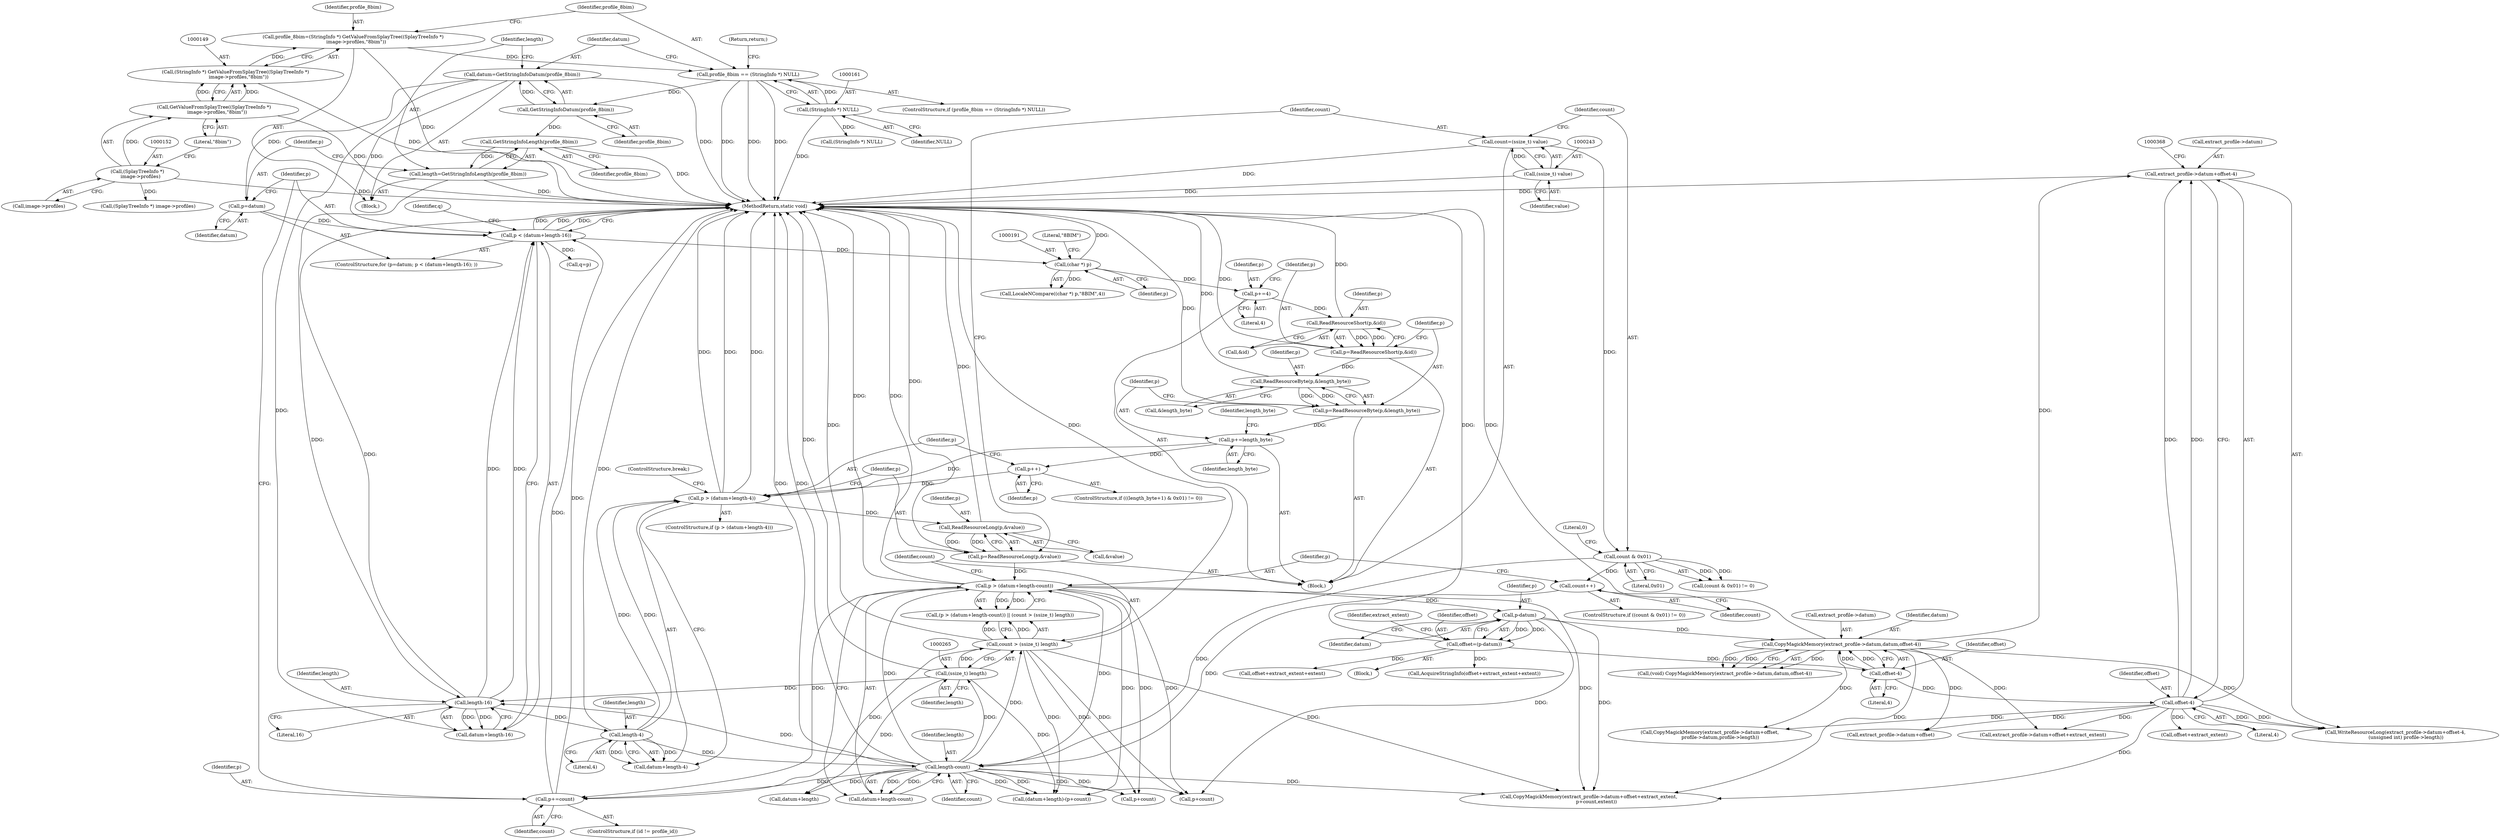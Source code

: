 digraph "0_ImageMagick_478cce544fdf1de882d78381768458f397964453@pointer" {
"1000360" [label="(Call,extract_profile->datum+offset-4)"];
"1000349" [label="(Call,CopyMagickMemory(extract_profile->datum,datum,offset-4))"];
"1000323" [label="(Call,p-datum)"];
"1000255" [label="(Call,p > (datum+length-count))"];
"1000234" [label="(Call,p=ReadResourceLong(p,&value))"];
"1000236" [label="(Call,ReadResourceLong(p,&value))"];
"1000226" [label="(Call,p > (datum+length-4))"];
"1000212" [label="(Call,p+=length_byte)"];
"1000206" [label="(Call,p=ReadResourceByte(p,&length_byte))"];
"1000208" [label="(Call,ReadResourceByte(p,&length_byte))"];
"1000200" [label="(Call,p=ReadResourceShort(p,&id))"];
"1000202" [label="(Call,ReadResourceShort(p,&id))"];
"1000197" [label="(Call,p+=4)"];
"1000190" [label="(Call,(char *) p)"];
"1000176" [label="(Call,p < (datum+length-16))"];
"1000272" [label="(Call,p+=count)"];
"1000262" [label="(Call,count > (ssize_t) length)"];
"1000259" [label="(Call,length-count)"];
"1000230" [label="(Call,length-4)"];
"1000180" [label="(Call,length-16)"];
"1000168" [label="(Call,length=GetStringInfoLength(profile_8bim))"];
"1000170" [label="(Call,GetStringInfoLength(profile_8bim))"];
"1000166" [label="(Call,GetStringInfoDatum(profile_8bim))"];
"1000158" [label="(Call,profile_8bim == (StringInfo *) NULL)"];
"1000146" [label="(Call,profile_8bim=(StringInfo *) GetValueFromSplayTree((SplayTreeInfo *)\n    image->profiles,\"8bim\"))"];
"1000148" [label="(Call,(StringInfo *) GetValueFromSplayTree((SplayTreeInfo *)\n    image->profiles,\"8bim\"))"];
"1000150" [label="(Call,GetValueFromSplayTree((SplayTreeInfo *)\n    image->profiles,\"8bim\"))"];
"1000151" [label="(Call,(SplayTreeInfo *)\n    image->profiles)"];
"1000160" [label="(Call,(StringInfo *) NULL)"];
"1000264" [label="(Call,(ssize_t) length)"];
"1000247" [label="(Call,count & 0x01)"];
"1000240" [label="(Call,count=(ssize_t) value)"];
"1000242" [label="(Call,(ssize_t) value)"];
"1000251" [label="(Call,count++)"];
"1000173" [label="(Call,p=datum)"];
"1000164" [label="(Call,datum=GetStringInfoDatum(profile_8bim))"];
"1000223" [label="(Call,p++)"];
"1000354" [label="(Call,offset-4)"];
"1000321" [label="(Call,offset=(p-datum))"];
"1000364" [label="(Call,offset-4)"];
"1000249" [label="(Literal,0x01)"];
"1000365" [label="(Identifier,offset)"];
"1000189" [label="(Call,LocaleNCompare((char *) p,\"8BIM\",4))"];
"1000274" [label="(Identifier,count)"];
"1000199" [label="(Literal,4)"];
"1000235" [label="(Identifier,p)"];
"1000197" [label="(Call,p+=4)"];
"1000375" [label="(Call,extract_profile->datum+offset)"];
"1000286" [label="(Call,(datum+length)-(p+count))"];
"1000180" [label="(Call,length-16)"];
"1000207" [label="(Identifier,p)"];
"1000230" [label="(Call,length-4)"];
"1000254" [label="(Call,(p > (datum+length-count)) || (count > (ssize_t) length))"];
"1000176" [label="(Call,p < (datum+length-16))"];
"1000175" [label="(Identifier,datum)"];
"1000158" [label="(Call,profile_8bim == (StringInfo *) NULL)"];
"1000360" [label="(Call,extract_profile->datum+offset-4)"];
"1000403" [label="(Call,(SplayTreeInfo *) image->profiles)"];
"1000162" [label="(Identifier,NULL)"];
"1000104" [label="(Block,)"];
"1000153" [label="(Call,image->profiles)"];
"1000290" [label="(Call,p+count)"];
"1000361" [label="(Call,extract_profile->datum)"];
"1000226" [label="(Call,p > (datum+length-4))"];
"1000206" [label="(Call,p=ReadResourceByte(p,&length_byte))"];
"1000204" [label="(Call,&id)"];
"1000359" [label="(Call,WriteResourceLong(extract_profile->datum+offset-4,\n              (unsigned int) profile->length))"];
"1000182" [label="(Literal,16)"];
"1000232" [label="(Literal,4)"];
"1000356" [label="(Literal,4)"];
"1000266" [label="(Identifier,length)"];
"1000212" [label="(Call,p+=length_byte)"];
"1000354" [label="(Call,offset-4)"];
"1000174" [label="(Identifier,p)"];
"1000256" [label="(Identifier,p)"];
"1000236" [label="(Call,ReadResourceLong(p,&value))"];
"1000178" [label="(Call,datum+length-16)"];
"1000255" [label="(Call,p > (datum+length-count))"];
"1000323" [label="(Call,p-datum)"];
"1000173" [label="(Call,p=datum)"];
"1000147" [label="(Identifier,profile_8bim)"];
"1000322" [label="(Identifier,offset)"];
"1000150" [label="(Call,GetValueFromSplayTree((SplayTreeInfo *)\n    image->profiles,\"8bim\"))"];
"1000389" [label="(Call,extract_profile->datum+offset+extract_extent)"];
"1000227" [label="(Identifier,p)"];
"1000200" [label="(Call,p=ReadResourceShort(p,&id))"];
"1000349" [label="(Call,CopyMagickMemory(extract_profile->datum,datum,offset-4))"];
"1000159" [label="(Identifier,profile_8bim)"];
"1000366" [label="(Literal,4)"];
"1000165" [label="(Identifier,datum)"];
"1000246" [label="(Call,(count & 0x01) != 0)"];
"1000238" [label="(Call,&value)"];
"1000224" [label="(Identifier,p)"];
"1000172" [label="(ControlStructure,for (p=datum; p < (datum+length-16); ))"];
"1000259" [label="(Call,length-count)"];
"1000231" [label="(Identifier,length)"];
"1000353" [label="(Identifier,datum)"];
"1000201" [label="(Identifier,p)"];
"1000234" [label="(Call,p=ReadResourceLong(p,&value))"];
"1000209" [label="(Identifier,p)"];
"1000393" [label="(Call,offset+extract_extent)"];
"1000169" [label="(Identifier,length)"];
"1000164" [label="(Call,datum=GetStringInfoDatum(profile_8bim))"];
"1000160" [label="(Call,(StringInfo *) NULL)"];
"1000417" [label="(MethodReturn,static void)"];
"1000324" [label="(Identifier,p)"];
"1000268" [label="(ControlStructure,if (id != profile_id))"];
"1000184" [label="(Call,q=p)"];
"1000355" [label="(Identifier,offset)"];
"1000244" [label="(Identifier,value)"];
"1000151" [label="(Call,(SplayTreeInfo *)\n    image->profiles)"];
"1000237" [label="(Identifier,p)"];
"1000264" [label="(Call,(ssize_t) length)"];
"1000166" [label="(Call,GetStringInfoDatum(profile_8bim))"];
"1000325" [label="(Identifier,datum)"];
"1000240" [label="(Call,count=(ssize_t) value)"];
"1000396" [label="(Call,p+count)"];
"1000193" [label="(Literal,\"8BIM\")"];
"1000190" [label="(Call,(char *) p)"];
"1000208" [label="(Call,ReadResourceByte(p,&length_byte))"];
"1000342" [label="(Call,offset+extract_extent+extent)"];
"1000156" [label="(Literal,\"8bim\")"];
"1000320" [label="(Block,)"];
"1000257" [label="(Call,datum+length-count)"];
"1000263" [label="(Identifier,count)"];
"1000272" [label="(Call,p+=count)"];
"1000241" [label="(Identifier,count)"];
"1000198" [label="(Identifier,p)"];
"1000192" [label="(Identifier,p)"];
"1000183" [label="(Block,)"];
"1000210" [label="(Call,&length_byte)"];
"1000364" [label="(Call,offset-4)"];
"1000214" [label="(Identifier,length_byte)"];
"1000185" [label="(Identifier,q)"];
"1000203" [label="(Identifier,p)"];
"1000177" [label="(Identifier,p)"];
"1000233" [label="(ControlStructure,break;)"];
"1000252" [label="(Identifier,count)"];
"1000296" [label="(Call,(StringInfo *) NULL)"];
"1000202" [label="(Call,ReadResourceShort(p,&id))"];
"1000171" [label="(Identifier,profile_8bim)"];
"1000248" [label="(Identifier,count)"];
"1000146" [label="(Call,profile_8bim=(StringInfo *) GetValueFromSplayTree((SplayTreeInfo *)\n    image->profiles,\"8bim\"))"];
"1000327" [label="(Identifier,extract_extent)"];
"1000247" [label="(Call,count & 0x01)"];
"1000219" [label="(Identifier,length_byte)"];
"1000170" [label="(Call,GetStringInfoLength(profile_8bim))"];
"1000163" [label="(Return,return;)"];
"1000223" [label="(Call,p++)"];
"1000157" [label="(ControlStructure,if (profile_8bim == (StringInfo *) NULL))"];
"1000347" [label="(Call,(void) CopyMagickMemory(extract_profile->datum,datum,offset-4))"];
"1000242" [label="(Call,(ssize_t) value)"];
"1000251" [label="(Call,count++)"];
"1000167" [label="(Identifier,profile_8bim)"];
"1000225" [label="(ControlStructure,if (p > (datum+length-4)))"];
"1000213" [label="(Identifier,p)"];
"1000260" [label="(Identifier,length)"];
"1000388" [label="(Call,CopyMagickMemory(extract_profile->datum+offset+extract_extent,\n          p+count,extent))"];
"1000262" [label="(Call,count > (ssize_t) length)"];
"1000168" [label="(Call,length=GetStringInfoLength(profile_8bim))"];
"1000287" [label="(Call,datum+length)"];
"1000350" [label="(Call,extract_profile->datum)"];
"1000228" [label="(Call,datum+length-4)"];
"1000273" [label="(Identifier,p)"];
"1000261" [label="(Identifier,count)"];
"1000321" [label="(Call,offset=(p-datum))"];
"1000181" [label="(Identifier,length)"];
"1000245" [label="(ControlStructure,if ((count & 0x01) != 0))"];
"1000341" [label="(Call,AcquireStringInfo(offset+extract_extent+extent))"];
"1000250" [label="(Literal,0)"];
"1000148" [label="(Call,(StringInfo *) GetValueFromSplayTree((SplayTreeInfo *)\n    image->profiles,\"8bim\"))"];
"1000215" [label="(ControlStructure,if (((length_byte+1) & 0x01) != 0))"];
"1000374" [label="(Call,CopyMagickMemory(extract_profile->datum+offset,\n              profile->datum,profile->length))"];
"1000360" -> "1000359"  [label="AST: "];
"1000360" -> "1000364"  [label="CFG: "];
"1000361" -> "1000360"  [label="AST: "];
"1000364" -> "1000360"  [label="AST: "];
"1000368" -> "1000360"  [label="CFG: "];
"1000360" -> "1000417"  [label="DDG: "];
"1000349" -> "1000360"  [label="DDG: "];
"1000364" -> "1000360"  [label="DDG: "];
"1000364" -> "1000360"  [label="DDG: "];
"1000349" -> "1000347"  [label="AST: "];
"1000349" -> "1000354"  [label="CFG: "];
"1000350" -> "1000349"  [label="AST: "];
"1000353" -> "1000349"  [label="AST: "];
"1000354" -> "1000349"  [label="AST: "];
"1000347" -> "1000349"  [label="CFG: "];
"1000349" -> "1000417"  [label="DDG: "];
"1000349" -> "1000347"  [label="DDG: "];
"1000349" -> "1000347"  [label="DDG: "];
"1000349" -> "1000347"  [label="DDG: "];
"1000323" -> "1000349"  [label="DDG: "];
"1000354" -> "1000349"  [label="DDG: "];
"1000354" -> "1000349"  [label="DDG: "];
"1000349" -> "1000359"  [label="DDG: "];
"1000349" -> "1000374"  [label="DDG: "];
"1000349" -> "1000375"  [label="DDG: "];
"1000349" -> "1000388"  [label="DDG: "];
"1000349" -> "1000389"  [label="DDG: "];
"1000323" -> "1000321"  [label="AST: "];
"1000323" -> "1000325"  [label="CFG: "];
"1000324" -> "1000323"  [label="AST: "];
"1000325" -> "1000323"  [label="AST: "];
"1000321" -> "1000323"  [label="CFG: "];
"1000323" -> "1000321"  [label="DDG: "];
"1000323" -> "1000321"  [label="DDG: "];
"1000255" -> "1000323"  [label="DDG: "];
"1000323" -> "1000388"  [label="DDG: "];
"1000323" -> "1000396"  [label="DDG: "];
"1000255" -> "1000254"  [label="AST: "];
"1000255" -> "1000257"  [label="CFG: "];
"1000256" -> "1000255"  [label="AST: "];
"1000257" -> "1000255"  [label="AST: "];
"1000263" -> "1000255"  [label="CFG: "];
"1000254" -> "1000255"  [label="CFG: "];
"1000255" -> "1000417"  [label="DDG: "];
"1000255" -> "1000417"  [label="DDG: "];
"1000255" -> "1000254"  [label="DDG: "];
"1000255" -> "1000254"  [label="DDG: "];
"1000234" -> "1000255"  [label="DDG: "];
"1000259" -> "1000255"  [label="DDG: "];
"1000259" -> "1000255"  [label="DDG: "];
"1000255" -> "1000272"  [label="DDG: "];
"1000255" -> "1000286"  [label="DDG: "];
"1000255" -> "1000290"  [label="DDG: "];
"1000255" -> "1000388"  [label="DDG: "];
"1000255" -> "1000396"  [label="DDG: "];
"1000234" -> "1000183"  [label="AST: "];
"1000234" -> "1000236"  [label="CFG: "];
"1000235" -> "1000234"  [label="AST: "];
"1000236" -> "1000234"  [label="AST: "];
"1000241" -> "1000234"  [label="CFG: "];
"1000234" -> "1000417"  [label="DDG: "];
"1000236" -> "1000234"  [label="DDG: "];
"1000236" -> "1000234"  [label="DDG: "];
"1000236" -> "1000238"  [label="CFG: "];
"1000237" -> "1000236"  [label="AST: "];
"1000238" -> "1000236"  [label="AST: "];
"1000236" -> "1000417"  [label="DDG: "];
"1000226" -> "1000236"  [label="DDG: "];
"1000226" -> "1000225"  [label="AST: "];
"1000226" -> "1000228"  [label="CFG: "];
"1000227" -> "1000226"  [label="AST: "];
"1000228" -> "1000226"  [label="AST: "];
"1000233" -> "1000226"  [label="CFG: "];
"1000235" -> "1000226"  [label="CFG: "];
"1000226" -> "1000417"  [label="DDG: "];
"1000226" -> "1000417"  [label="DDG: "];
"1000226" -> "1000417"  [label="DDG: "];
"1000212" -> "1000226"  [label="DDG: "];
"1000223" -> "1000226"  [label="DDG: "];
"1000230" -> "1000226"  [label="DDG: "];
"1000230" -> "1000226"  [label="DDG: "];
"1000212" -> "1000183"  [label="AST: "];
"1000212" -> "1000214"  [label="CFG: "];
"1000213" -> "1000212"  [label="AST: "];
"1000214" -> "1000212"  [label="AST: "];
"1000219" -> "1000212"  [label="CFG: "];
"1000206" -> "1000212"  [label="DDG: "];
"1000212" -> "1000223"  [label="DDG: "];
"1000206" -> "1000183"  [label="AST: "];
"1000206" -> "1000208"  [label="CFG: "];
"1000207" -> "1000206"  [label="AST: "];
"1000208" -> "1000206"  [label="AST: "];
"1000213" -> "1000206"  [label="CFG: "];
"1000206" -> "1000417"  [label="DDG: "];
"1000208" -> "1000206"  [label="DDG: "];
"1000208" -> "1000206"  [label="DDG: "];
"1000208" -> "1000210"  [label="CFG: "];
"1000209" -> "1000208"  [label="AST: "];
"1000210" -> "1000208"  [label="AST: "];
"1000208" -> "1000417"  [label="DDG: "];
"1000200" -> "1000208"  [label="DDG: "];
"1000200" -> "1000183"  [label="AST: "];
"1000200" -> "1000202"  [label="CFG: "];
"1000201" -> "1000200"  [label="AST: "];
"1000202" -> "1000200"  [label="AST: "];
"1000207" -> "1000200"  [label="CFG: "];
"1000200" -> "1000417"  [label="DDG: "];
"1000202" -> "1000200"  [label="DDG: "];
"1000202" -> "1000200"  [label="DDG: "];
"1000202" -> "1000204"  [label="CFG: "];
"1000203" -> "1000202"  [label="AST: "];
"1000204" -> "1000202"  [label="AST: "];
"1000202" -> "1000417"  [label="DDG: "];
"1000197" -> "1000202"  [label="DDG: "];
"1000197" -> "1000183"  [label="AST: "];
"1000197" -> "1000199"  [label="CFG: "];
"1000198" -> "1000197"  [label="AST: "];
"1000199" -> "1000197"  [label="AST: "];
"1000201" -> "1000197"  [label="CFG: "];
"1000190" -> "1000197"  [label="DDG: "];
"1000190" -> "1000189"  [label="AST: "];
"1000190" -> "1000192"  [label="CFG: "];
"1000191" -> "1000190"  [label="AST: "];
"1000192" -> "1000190"  [label="AST: "];
"1000193" -> "1000190"  [label="CFG: "];
"1000190" -> "1000417"  [label="DDG: "];
"1000190" -> "1000189"  [label="DDG: "];
"1000176" -> "1000190"  [label="DDG: "];
"1000176" -> "1000172"  [label="AST: "];
"1000176" -> "1000178"  [label="CFG: "];
"1000177" -> "1000176"  [label="AST: "];
"1000178" -> "1000176"  [label="AST: "];
"1000185" -> "1000176"  [label="CFG: "];
"1000417" -> "1000176"  [label="CFG: "];
"1000176" -> "1000417"  [label="DDG: "];
"1000176" -> "1000417"  [label="DDG: "];
"1000176" -> "1000417"  [label="DDG: "];
"1000272" -> "1000176"  [label="DDG: "];
"1000173" -> "1000176"  [label="DDG: "];
"1000164" -> "1000176"  [label="DDG: "];
"1000180" -> "1000176"  [label="DDG: "];
"1000180" -> "1000176"  [label="DDG: "];
"1000176" -> "1000184"  [label="DDG: "];
"1000272" -> "1000268"  [label="AST: "];
"1000272" -> "1000274"  [label="CFG: "];
"1000273" -> "1000272"  [label="AST: "];
"1000274" -> "1000272"  [label="AST: "];
"1000177" -> "1000272"  [label="CFG: "];
"1000272" -> "1000417"  [label="DDG: "];
"1000262" -> "1000272"  [label="DDG: "];
"1000259" -> "1000272"  [label="DDG: "];
"1000262" -> "1000254"  [label="AST: "];
"1000262" -> "1000264"  [label="CFG: "];
"1000263" -> "1000262"  [label="AST: "];
"1000264" -> "1000262"  [label="AST: "];
"1000254" -> "1000262"  [label="CFG: "];
"1000262" -> "1000417"  [label="DDG: "];
"1000262" -> "1000417"  [label="DDG: "];
"1000262" -> "1000254"  [label="DDG: "];
"1000262" -> "1000254"  [label="DDG: "];
"1000259" -> "1000262"  [label="DDG: "];
"1000264" -> "1000262"  [label="DDG: "];
"1000262" -> "1000286"  [label="DDG: "];
"1000262" -> "1000290"  [label="DDG: "];
"1000262" -> "1000388"  [label="DDG: "];
"1000262" -> "1000396"  [label="DDG: "];
"1000259" -> "1000257"  [label="AST: "];
"1000259" -> "1000261"  [label="CFG: "];
"1000260" -> "1000259"  [label="AST: "];
"1000261" -> "1000259"  [label="AST: "];
"1000257" -> "1000259"  [label="CFG: "];
"1000259" -> "1000417"  [label="DDG: "];
"1000259" -> "1000417"  [label="DDG: "];
"1000259" -> "1000180"  [label="DDG: "];
"1000259" -> "1000257"  [label="DDG: "];
"1000259" -> "1000257"  [label="DDG: "];
"1000230" -> "1000259"  [label="DDG: "];
"1000247" -> "1000259"  [label="DDG: "];
"1000251" -> "1000259"  [label="DDG: "];
"1000259" -> "1000264"  [label="DDG: "];
"1000259" -> "1000286"  [label="DDG: "];
"1000259" -> "1000286"  [label="DDG: "];
"1000259" -> "1000287"  [label="DDG: "];
"1000259" -> "1000290"  [label="DDG: "];
"1000259" -> "1000388"  [label="DDG: "];
"1000259" -> "1000396"  [label="DDG: "];
"1000230" -> "1000228"  [label="AST: "];
"1000230" -> "1000232"  [label="CFG: "];
"1000231" -> "1000230"  [label="AST: "];
"1000232" -> "1000230"  [label="AST: "];
"1000228" -> "1000230"  [label="CFG: "];
"1000230" -> "1000417"  [label="DDG: "];
"1000230" -> "1000228"  [label="DDG: "];
"1000230" -> "1000228"  [label="DDG: "];
"1000180" -> "1000230"  [label="DDG: "];
"1000180" -> "1000178"  [label="AST: "];
"1000180" -> "1000182"  [label="CFG: "];
"1000181" -> "1000180"  [label="AST: "];
"1000182" -> "1000180"  [label="AST: "];
"1000178" -> "1000180"  [label="CFG: "];
"1000180" -> "1000417"  [label="DDG: "];
"1000180" -> "1000178"  [label="DDG: "];
"1000180" -> "1000178"  [label="DDG: "];
"1000168" -> "1000180"  [label="DDG: "];
"1000264" -> "1000180"  [label="DDG: "];
"1000168" -> "1000104"  [label="AST: "];
"1000168" -> "1000170"  [label="CFG: "];
"1000169" -> "1000168"  [label="AST: "];
"1000170" -> "1000168"  [label="AST: "];
"1000174" -> "1000168"  [label="CFG: "];
"1000168" -> "1000417"  [label="DDG: "];
"1000170" -> "1000168"  [label="DDG: "];
"1000170" -> "1000171"  [label="CFG: "];
"1000171" -> "1000170"  [label="AST: "];
"1000170" -> "1000417"  [label="DDG: "];
"1000166" -> "1000170"  [label="DDG: "];
"1000166" -> "1000164"  [label="AST: "];
"1000166" -> "1000167"  [label="CFG: "];
"1000167" -> "1000166"  [label="AST: "];
"1000164" -> "1000166"  [label="CFG: "];
"1000166" -> "1000164"  [label="DDG: "];
"1000158" -> "1000166"  [label="DDG: "];
"1000158" -> "1000157"  [label="AST: "];
"1000158" -> "1000160"  [label="CFG: "];
"1000159" -> "1000158"  [label="AST: "];
"1000160" -> "1000158"  [label="AST: "];
"1000163" -> "1000158"  [label="CFG: "];
"1000165" -> "1000158"  [label="CFG: "];
"1000158" -> "1000417"  [label="DDG: "];
"1000158" -> "1000417"  [label="DDG: "];
"1000158" -> "1000417"  [label="DDG: "];
"1000146" -> "1000158"  [label="DDG: "];
"1000160" -> "1000158"  [label="DDG: "];
"1000146" -> "1000104"  [label="AST: "];
"1000146" -> "1000148"  [label="CFG: "];
"1000147" -> "1000146"  [label="AST: "];
"1000148" -> "1000146"  [label="AST: "];
"1000159" -> "1000146"  [label="CFG: "];
"1000146" -> "1000417"  [label="DDG: "];
"1000148" -> "1000146"  [label="DDG: "];
"1000148" -> "1000150"  [label="CFG: "];
"1000149" -> "1000148"  [label="AST: "];
"1000150" -> "1000148"  [label="AST: "];
"1000148" -> "1000417"  [label="DDG: "];
"1000150" -> "1000148"  [label="DDG: "];
"1000150" -> "1000148"  [label="DDG: "];
"1000150" -> "1000156"  [label="CFG: "];
"1000151" -> "1000150"  [label="AST: "];
"1000156" -> "1000150"  [label="AST: "];
"1000150" -> "1000417"  [label="DDG: "];
"1000151" -> "1000150"  [label="DDG: "];
"1000151" -> "1000153"  [label="CFG: "];
"1000152" -> "1000151"  [label="AST: "];
"1000153" -> "1000151"  [label="AST: "];
"1000156" -> "1000151"  [label="CFG: "];
"1000151" -> "1000417"  [label="DDG: "];
"1000151" -> "1000403"  [label="DDG: "];
"1000160" -> "1000162"  [label="CFG: "];
"1000161" -> "1000160"  [label="AST: "];
"1000162" -> "1000160"  [label="AST: "];
"1000160" -> "1000417"  [label="DDG: "];
"1000160" -> "1000296"  [label="DDG: "];
"1000264" -> "1000266"  [label="CFG: "];
"1000265" -> "1000264"  [label="AST: "];
"1000266" -> "1000264"  [label="AST: "];
"1000264" -> "1000417"  [label="DDG: "];
"1000264" -> "1000286"  [label="DDG: "];
"1000264" -> "1000287"  [label="DDG: "];
"1000247" -> "1000246"  [label="AST: "];
"1000247" -> "1000249"  [label="CFG: "];
"1000248" -> "1000247"  [label="AST: "];
"1000249" -> "1000247"  [label="AST: "];
"1000250" -> "1000247"  [label="CFG: "];
"1000247" -> "1000246"  [label="DDG: "];
"1000247" -> "1000246"  [label="DDG: "];
"1000240" -> "1000247"  [label="DDG: "];
"1000247" -> "1000251"  [label="DDG: "];
"1000240" -> "1000183"  [label="AST: "];
"1000240" -> "1000242"  [label="CFG: "];
"1000241" -> "1000240"  [label="AST: "];
"1000242" -> "1000240"  [label="AST: "];
"1000248" -> "1000240"  [label="CFG: "];
"1000240" -> "1000417"  [label="DDG: "];
"1000242" -> "1000240"  [label="DDG: "];
"1000242" -> "1000244"  [label="CFG: "];
"1000243" -> "1000242"  [label="AST: "];
"1000244" -> "1000242"  [label="AST: "];
"1000242" -> "1000417"  [label="DDG: "];
"1000251" -> "1000245"  [label="AST: "];
"1000251" -> "1000252"  [label="CFG: "];
"1000252" -> "1000251"  [label="AST: "];
"1000256" -> "1000251"  [label="CFG: "];
"1000173" -> "1000172"  [label="AST: "];
"1000173" -> "1000175"  [label="CFG: "];
"1000174" -> "1000173"  [label="AST: "];
"1000175" -> "1000173"  [label="AST: "];
"1000177" -> "1000173"  [label="CFG: "];
"1000164" -> "1000173"  [label="DDG: "];
"1000164" -> "1000104"  [label="AST: "];
"1000165" -> "1000164"  [label="AST: "];
"1000169" -> "1000164"  [label="CFG: "];
"1000164" -> "1000417"  [label="DDG: "];
"1000164" -> "1000178"  [label="DDG: "];
"1000223" -> "1000215"  [label="AST: "];
"1000223" -> "1000224"  [label="CFG: "];
"1000224" -> "1000223"  [label="AST: "];
"1000227" -> "1000223"  [label="CFG: "];
"1000354" -> "1000356"  [label="CFG: "];
"1000355" -> "1000354"  [label="AST: "];
"1000356" -> "1000354"  [label="AST: "];
"1000321" -> "1000354"  [label="DDG: "];
"1000354" -> "1000364"  [label="DDG: "];
"1000321" -> "1000320"  [label="AST: "];
"1000322" -> "1000321"  [label="AST: "];
"1000327" -> "1000321"  [label="CFG: "];
"1000321" -> "1000417"  [label="DDG: "];
"1000321" -> "1000341"  [label="DDG: "];
"1000321" -> "1000342"  [label="DDG: "];
"1000364" -> "1000366"  [label="CFG: "];
"1000365" -> "1000364"  [label="AST: "];
"1000366" -> "1000364"  [label="AST: "];
"1000364" -> "1000359"  [label="DDG: "];
"1000364" -> "1000359"  [label="DDG: "];
"1000364" -> "1000374"  [label="DDG: "];
"1000364" -> "1000375"  [label="DDG: "];
"1000364" -> "1000388"  [label="DDG: "];
"1000364" -> "1000389"  [label="DDG: "];
"1000364" -> "1000393"  [label="DDG: "];
}
